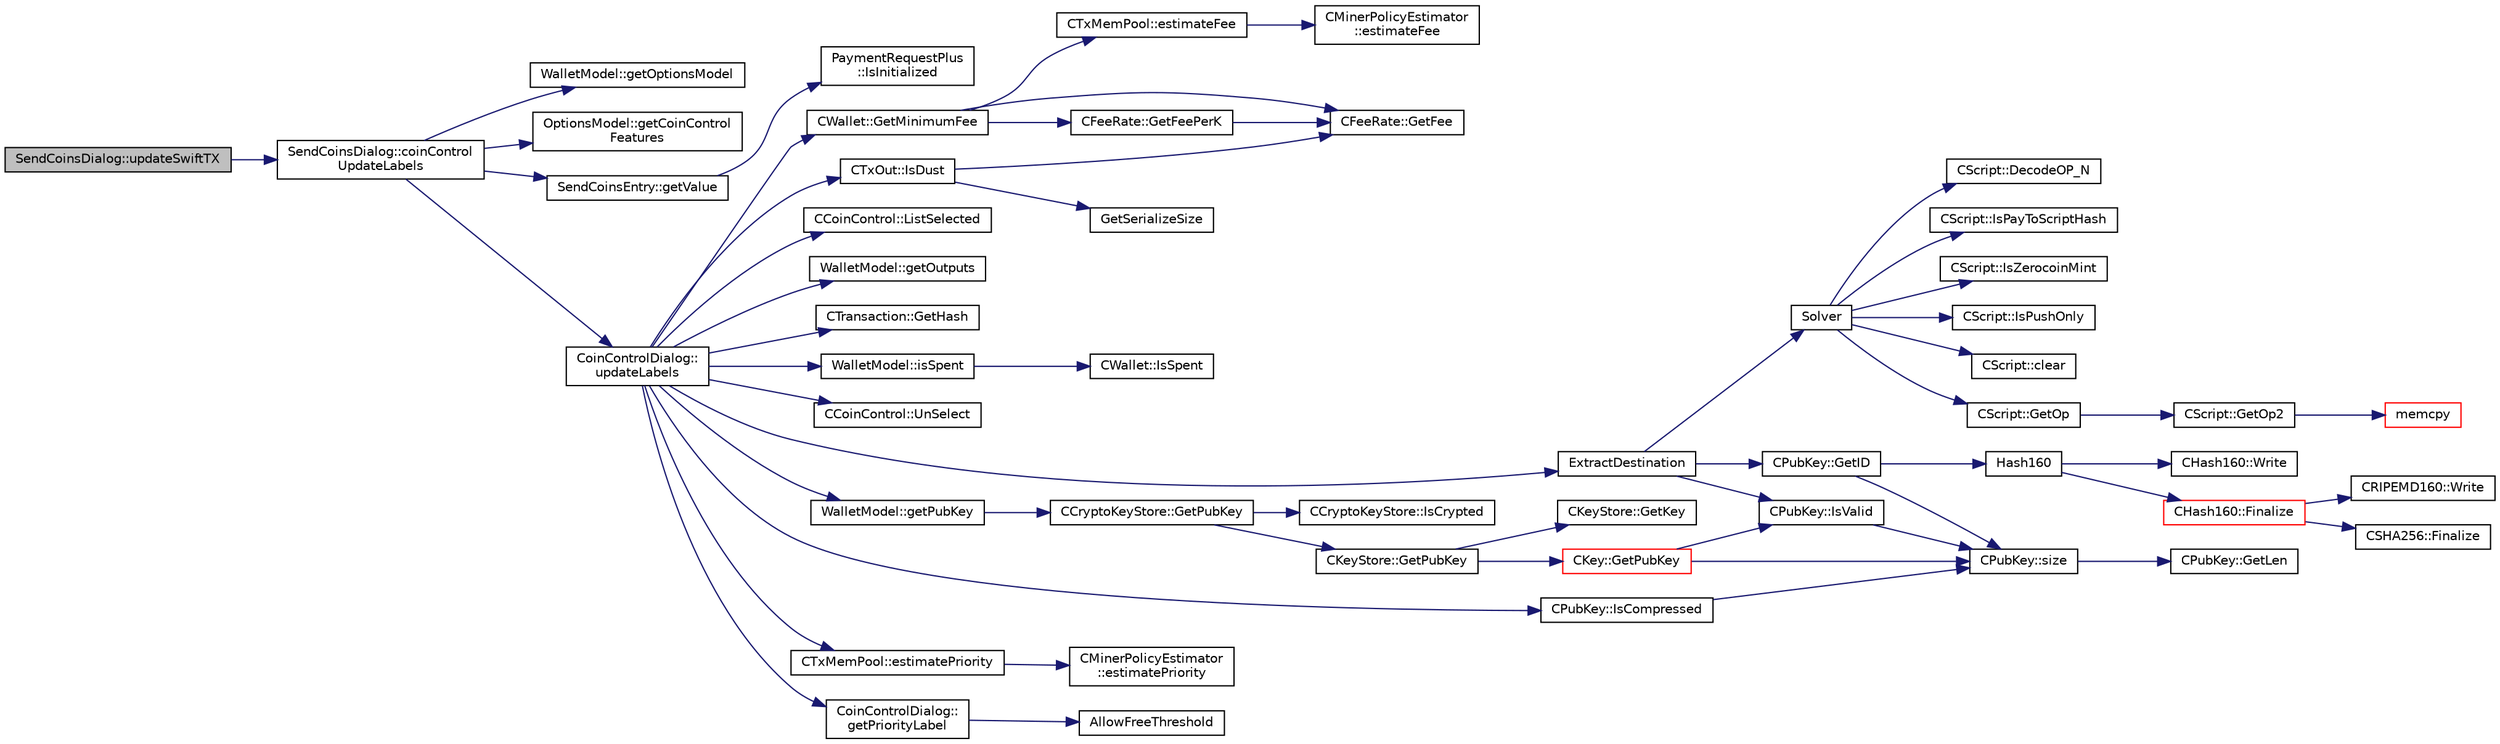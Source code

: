 digraph "SendCoinsDialog::updateSwiftTX"
{
  edge [fontname="Helvetica",fontsize="10",labelfontname="Helvetica",labelfontsize="10"];
  node [fontname="Helvetica",fontsize="10",shape=record];
  rankdir="LR";
  Node1853 [label="SendCoinsDialog::updateSwiftTX",height=0.2,width=0.4,color="black", fillcolor="grey75", style="filled", fontcolor="black"];
  Node1853 -> Node1854 [color="midnightblue",fontsize="10",style="solid",fontname="Helvetica"];
  Node1854 [label="SendCoinsDialog::coinControl\lUpdateLabels",height=0.2,width=0.4,color="black", fillcolor="white", style="filled",URL="$class_send_coins_dialog.html#ae4f429aabcaf309aa314b90049be2a74"];
  Node1854 -> Node1855 [color="midnightblue",fontsize="10",style="solid",fontname="Helvetica"];
  Node1855 [label="WalletModel::getOptionsModel",height=0.2,width=0.4,color="black", fillcolor="white", style="filled",URL="$class_wallet_model.html#a96d53e56b3f8f07537ea2523f7a7d300"];
  Node1854 -> Node1856 [color="midnightblue",fontsize="10",style="solid",fontname="Helvetica"];
  Node1856 [label="OptionsModel::getCoinControl\lFeatures",height=0.2,width=0.4,color="black", fillcolor="white", style="filled",URL="$class_options_model.html#ace6c871068f613aee277e37bfdc988c0"];
  Node1854 -> Node1857 [color="midnightblue",fontsize="10",style="solid",fontname="Helvetica"];
  Node1857 [label="SendCoinsEntry::getValue",height=0.2,width=0.4,color="black", fillcolor="white", style="filled",URL="$class_send_coins_entry.html#af36fb0ed9e2e07079c1a982b31e793c8"];
  Node1857 -> Node1858 [color="midnightblue",fontsize="10",style="solid",fontname="Helvetica"];
  Node1858 [label="PaymentRequestPlus\l::IsInitialized",height=0.2,width=0.4,color="black", fillcolor="white", style="filled",URL="$class_payment_request_plus.html#aa3d8c57af7c7bc4ffbc31da32e5a40a6"];
  Node1854 -> Node1859 [color="midnightblue",fontsize="10",style="solid",fontname="Helvetica"];
  Node1859 [label="CoinControlDialog::\lupdateLabels",height=0.2,width=0.4,color="black", fillcolor="white", style="filled",URL="$class_coin_control_dialog.html#a4fc60e89b097952ff22dc0f9c58c87d9"];
  Node1859 -> Node1860 [color="midnightblue",fontsize="10",style="solid",fontname="Helvetica"];
  Node1860 [label="CTxOut::IsDust",height=0.2,width=0.4,color="black", fillcolor="white", style="filled",URL="$class_c_tx_out.html#ad4440670c7b3a59b46fa44f2f032ded8"];
  Node1860 -> Node1861 [color="midnightblue",fontsize="10",style="solid",fontname="Helvetica"];
  Node1861 [label="GetSerializeSize",height=0.2,width=0.4,color="black", fillcolor="white", style="filled",URL="$serialize_8h.html#a48239e478ae730373d1984fe304ca025"];
  Node1860 -> Node1862 [color="midnightblue",fontsize="10",style="solid",fontname="Helvetica"];
  Node1862 [label="CFeeRate::GetFee",height=0.2,width=0.4,color="black", fillcolor="white", style="filled",URL="$class_c_fee_rate.html#a6a3aef64120ef51ac921318282404b0e"];
  Node1859 -> Node1863 [color="midnightblue",fontsize="10",style="solid",fontname="Helvetica"];
  Node1863 [label="CCoinControl::ListSelected",height=0.2,width=0.4,color="black", fillcolor="white", style="filled",URL="$class_c_coin_control.html#a176b3a32b5f623fe25b8e61ca561422e"];
  Node1859 -> Node1864 [color="midnightblue",fontsize="10",style="solid",fontname="Helvetica"];
  Node1864 [label="WalletModel::getOutputs",height=0.2,width=0.4,color="black", fillcolor="white", style="filled",URL="$class_wallet_model.html#a5237ea4d9724807a05e2944e5ce6f181"];
  Node1859 -> Node1865 [color="midnightblue",fontsize="10",style="solid",fontname="Helvetica"];
  Node1865 [label="CTransaction::GetHash",height=0.2,width=0.4,color="black", fillcolor="white", style="filled",URL="$class_c_transaction.html#a7efd1379de830341417c0bfa23a149aa"];
  Node1859 -> Node1866 [color="midnightblue",fontsize="10",style="solid",fontname="Helvetica"];
  Node1866 [label="WalletModel::isSpent",height=0.2,width=0.4,color="black", fillcolor="white", style="filled",URL="$class_wallet_model.html#acb24dd4388e6daef526667fb365a57b1"];
  Node1866 -> Node1867 [color="midnightblue",fontsize="10",style="solid",fontname="Helvetica"];
  Node1867 [label="CWallet::IsSpent",height=0.2,width=0.4,color="black", fillcolor="white", style="filled",URL="$group__map_wallet.html#ga6adcf1c224ed3c3fe4b0b19f6fca75d8",tooltip="Outpoint is spent if any non-conflicted transaction spends it: "];
  Node1859 -> Node1868 [color="midnightblue",fontsize="10",style="solid",fontname="Helvetica"];
  Node1868 [label="CCoinControl::UnSelect",height=0.2,width=0.4,color="black", fillcolor="white", style="filled",URL="$class_c_coin_control.html#a7f9b8135840df5907bc49a4c5cb19ba4"];
  Node1859 -> Node1869 [color="midnightblue",fontsize="10",style="solid",fontname="Helvetica"];
  Node1869 [label="ExtractDestination",height=0.2,width=0.4,color="black", fillcolor="white", style="filled",URL="$standard_8cpp.html#a951f7e601746ae076afdf3169ecca2fc"];
  Node1869 -> Node1870 [color="midnightblue",fontsize="10",style="solid",fontname="Helvetica"];
  Node1870 [label="Solver",height=0.2,width=0.4,color="black", fillcolor="white", style="filled",URL="$standard_8cpp.html#a6ee6be50bff44464e905680c6fcee6dc",tooltip="Return public keys or hashes from scriptPubKey, for &#39;standard&#39; transaction types. ..."];
  Node1870 -> Node1871 [color="midnightblue",fontsize="10",style="solid",fontname="Helvetica"];
  Node1871 [label="CScript::IsPayToScriptHash",height=0.2,width=0.4,color="black", fillcolor="white", style="filled",URL="$class_c_script.html#a0c3729c606d318923dc06f95d85a0971"];
  Node1870 -> Node1872 [color="midnightblue",fontsize="10",style="solid",fontname="Helvetica"];
  Node1872 [label="CScript::IsZerocoinMint",height=0.2,width=0.4,color="black", fillcolor="white", style="filled",URL="$class_c_script.html#aadeaf93bd9c00abc9e20d082051adac8"];
  Node1870 -> Node1873 [color="midnightblue",fontsize="10",style="solid",fontname="Helvetica"];
  Node1873 [label="CScript::IsPushOnly",height=0.2,width=0.4,color="black", fillcolor="white", style="filled",URL="$class_c_script.html#a090905f875fa5a40e616b319de8e973f",tooltip="Called by IsStandardTx and P2SH/BIP62 VerifyScript (which makes it consensus-critical). "];
  Node1870 -> Node1874 [color="midnightblue",fontsize="10",style="solid",fontname="Helvetica"];
  Node1874 [label="CScript::clear",height=0.2,width=0.4,color="black", fillcolor="white", style="filled",URL="$class_c_script.html#a7b2baf842621f07c4939408acf63377c"];
  Node1870 -> Node1875 [color="midnightblue",fontsize="10",style="solid",fontname="Helvetica"];
  Node1875 [label="CScript::GetOp",height=0.2,width=0.4,color="black", fillcolor="white", style="filled",URL="$class_c_script.html#a94635ed93d8d244ec3acfa83f9ecfe5f"];
  Node1875 -> Node1876 [color="midnightblue",fontsize="10",style="solid",fontname="Helvetica"];
  Node1876 [label="CScript::GetOp2",height=0.2,width=0.4,color="black", fillcolor="white", style="filled",URL="$class_c_script.html#aac2dbe75742054049b0c6de0e9473ef0"];
  Node1876 -> Node1877 [color="midnightblue",fontsize="10",style="solid",fontname="Helvetica"];
  Node1877 [label="memcpy",height=0.2,width=0.4,color="red", fillcolor="white", style="filled",URL="$glibc__compat_8cpp.html#a0f46826ab0466591e136db24394923cf"];
  Node1870 -> Node1879 [color="midnightblue",fontsize="10",style="solid",fontname="Helvetica"];
  Node1879 [label="CScript::DecodeOP_N",height=0.2,width=0.4,color="black", fillcolor="white", style="filled",URL="$class_c_script.html#a7f975fca06b3e9a17da8ba23c7647e2e",tooltip="Encode/decode small integers: "];
  Node1869 -> Node1880 [color="midnightblue",fontsize="10",style="solid",fontname="Helvetica"];
  Node1880 [label="CPubKey::IsValid",height=0.2,width=0.4,color="black", fillcolor="white", style="filled",URL="$class_c_pub_key.html#a4fa94293cf8577fd039b9a133f6c7f30"];
  Node1880 -> Node1881 [color="midnightblue",fontsize="10",style="solid",fontname="Helvetica"];
  Node1881 [label="CPubKey::size",height=0.2,width=0.4,color="black", fillcolor="white", style="filled",URL="$class_c_pub_key.html#a6bb28fcf0a5f799c69f5b7269363b309",tooltip="Simple read-only vector-like interface to the pubkey data. "];
  Node1881 -> Node1882 [color="midnightblue",fontsize="10",style="solid",fontname="Helvetica"];
  Node1882 [label="CPubKey::GetLen",height=0.2,width=0.4,color="black", fillcolor="white", style="filled",URL="$class_c_pub_key.html#a7dc71b3f037c84268dc22de97d7b65fb",tooltip="Compute the length of a pubkey with a given first byte. "];
  Node1869 -> Node1883 [color="midnightblue",fontsize="10",style="solid",fontname="Helvetica"];
  Node1883 [label="CPubKey::GetID",height=0.2,width=0.4,color="black", fillcolor="white", style="filled",URL="$class_c_pub_key.html#a2675f7e6f72eff68e7a5227289feb021",tooltip="Get the KeyID of this public key (hash of its serialization) "];
  Node1883 -> Node1884 [color="midnightblue",fontsize="10",style="solid",fontname="Helvetica"];
  Node1884 [label="Hash160",height=0.2,width=0.4,color="black", fillcolor="white", style="filled",URL="$hash_8h.html#a4490f70ddae16e9e48460a0416a48a6b",tooltip="Compute the 160-bit hash an object. "];
  Node1884 -> Node1885 [color="midnightblue",fontsize="10",style="solid",fontname="Helvetica"];
  Node1885 [label="CHash160::Write",height=0.2,width=0.4,color="black", fillcolor="white", style="filled",URL="$class_c_hash160.html#af56cdd9443013eb68b246aa8450217f2"];
  Node1884 -> Node1886 [color="midnightblue",fontsize="10",style="solid",fontname="Helvetica"];
  Node1886 [label="CHash160::Finalize",height=0.2,width=0.4,color="red", fillcolor="white", style="filled",URL="$class_c_hash160.html#a9bb08e1772002ae1a5d85017ba7952ee"];
  Node1886 -> Node1887 [color="midnightblue",fontsize="10",style="solid",fontname="Helvetica"];
  Node1887 [label="CSHA256::Finalize",height=0.2,width=0.4,color="black", fillcolor="white", style="filled",URL="$class_c_s_h_a256.html#a4259230be0caefa590bc324fc12b9b90"];
  Node1886 -> Node1888 [color="midnightblue",fontsize="10",style="solid",fontname="Helvetica"];
  Node1888 [label="CRIPEMD160::Write",height=0.2,width=0.4,color="black", fillcolor="white", style="filled",URL="$class_c_r_i_p_e_m_d160.html#a221143b9d94af623d07c4f4ba1bf6007"];
  Node1883 -> Node1881 [color="midnightblue",fontsize="10",style="solid",fontname="Helvetica"];
  Node1859 -> Node1890 [color="midnightblue",fontsize="10",style="solid",fontname="Helvetica"];
  Node1890 [label="WalletModel::getPubKey",height=0.2,width=0.4,color="black", fillcolor="white", style="filled",URL="$class_wallet_model.html#abe0b4462654768f301d1f758f7907ca2"];
  Node1890 -> Node1891 [color="midnightblue",fontsize="10",style="solid",fontname="Helvetica"];
  Node1891 [label="CCryptoKeyStore::GetPubKey",height=0.2,width=0.4,color="black", fillcolor="white", style="filled",URL="$class_c_crypto_key_store.html#a20b474adfe6900bb36cd4fd6f9c31380"];
  Node1891 -> Node1892 [color="midnightblue",fontsize="10",style="solid",fontname="Helvetica"];
  Node1892 [label="CCryptoKeyStore::IsCrypted",height=0.2,width=0.4,color="black", fillcolor="white", style="filled",URL="$class_c_crypto_key_store.html#acc8fed44366c98fb481333ca6e867088"];
  Node1891 -> Node1893 [color="midnightblue",fontsize="10",style="solid",fontname="Helvetica"];
  Node1893 [label="CKeyStore::GetPubKey",height=0.2,width=0.4,color="black", fillcolor="white", style="filled",URL="$class_c_key_store.html#ab83687ea4c9df138b21f6ec3e9809f42"];
  Node1893 -> Node1894 [color="midnightblue",fontsize="10",style="solid",fontname="Helvetica"];
  Node1894 [label="CKeyStore::GetKey",height=0.2,width=0.4,color="black", fillcolor="white", style="filled",URL="$class_c_key_store.html#a2dffca468fef2e5da2e42a7c983d968a"];
  Node1893 -> Node1895 [color="midnightblue",fontsize="10",style="solid",fontname="Helvetica"];
  Node1895 [label="CKey::GetPubKey",height=0.2,width=0.4,color="red", fillcolor="white", style="filled",URL="$class_c_key.html#aa1085c59603a62db6ec776300f250337",tooltip="Compute the public key from a private key. "];
  Node1895 -> Node1881 [color="midnightblue",fontsize="10",style="solid",fontname="Helvetica"];
  Node1895 -> Node1880 [color="midnightblue",fontsize="10",style="solid",fontname="Helvetica"];
  Node1859 -> Node1899 [color="midnightblue",fontsize="10",style="solid",fontname="Helvetica"];
  Node1899 [label="CPubKey::IsCompressed",height=0.2,width=0.4,color="black", fillcolor="white", style="filled",URL="$class_c_pub_key.html#a25f8b70340ad20ddab0f80ec4cee9396",tooltip="Check whether this is a compressed public key. "];
  Node1899 -> Node1881 [color="midnightblue",fontsize="10",style="solid",fontname="Helvetica"];
  Node1859 -> Node1900 [color="midnightblue",fontsize="10",style="solid",fontname="Helvetica"];
  Node1900 [label="CTxMemPool::estimatePriority",height=0.2,width=0.4,color="black", fillcolor="white", style="filled",URL="$class_c_tx_mem_pool.html#a225378304025c093d2dc5fcb754ade3b",tooltip="Estimate priority needed to get into the next nBlocks. "];
  Node1900 -> Node1901 [color="midnightblue",fontsize="10",style="solid",fontname="Helvetica"];
  Node1901 [label="CMinerPolicyEstimator\l::estimatePriority",height=0.2,width=0.4,color="black", fillcolor="white", style="filled",URL="$class_c_miner_policy_estimator.html#ae9bb4813622680e6e3b48ea8c0ce41b6"];
  Node1859 -> Node1902 [color="midnightblue",fontsize="10",style="solid",fontname="Helvetica"];
  Node1902 [label="CoinControlDialog::\lgetPriorityLabel",height=0.2,width=0.4,color="black", fillcolor="white", style="filled",URL="$class_coin_control_dialog.html#a82c553c068d383edb52e2c239642d8e4"];
  Node1902 -> Node1903 [color="midnightblue",fontsize="10",style="solid",fontname="Helvetica"];
  Node1903 [label="AllowFreeThreshold",height=0.2,width=0.4,color="black", fillcolor="white", style="filled",URL="$txmempool_8h.html#a51bd4734f99121bdc24323fd5aebacc3"];
  Node1859 -> Node1904 [color="midnightblue",fontsize="10",style="solid",fontname="Helvetica"];
  Node1904 [label="CWallet::GetMinimumFee",height=0.2,width=0.4,color="black", fillcolor="white", style="filled",URL="$group___actions.html#ga64a76474added26d9fbf904b5dd978a8"];
  Node1904 -> Node1862 [color="midnightblue",fontsize="10",style="solid",fontname="Helvetica"];
  Node1904 -> Node1905 [color="midnightblue",fontsize="10",style="solid",fontname="Helvetica"];
  Node1905 [label="CFeeRate::GetFeePerK",height=0.2,width=0.4,color="black", fillcolor="white", style="filled",URL="$class_c_fee_rate.html#ac772be79983433d442d6b871d2fb6e11"];
  Node1905 -> Node1862 [color="midnightblue",fontsize="10",style="solid",fontname="Helvetica"];
  Node1904 -> Node1906 [color="midnightblue",fontsize="10",style="solid",fontname="Helvetica"];
  Node1906 [label="CTxMemPool::estimateFee",height=0.2,width=0.4,color="black", fillcolor="white", style="filled",URL="$class_c_tx_mem_pool.html#a32dd66c128330aed86865c8a61857c6c",tooltip="Estimate fee rate needed to get into the next nBlocks. "];
  Node1906 -> Node1907 [color="midnightblue",fontsize="10",style="solid",fontname="Helvetica"];
  Node1907 [label="CMinerPolicyEstimator\l::estimateFee",height=0.2,width=0.4,color="black", fillcolor="white", style="filled",URL="$class_c_miner_policy_estimator.html#a00b6f58a508ee87999910972f37b3281",tooltip="Can return CFeeRate(0) if we don&#39;t have any data for that many blocks back. "];
}
